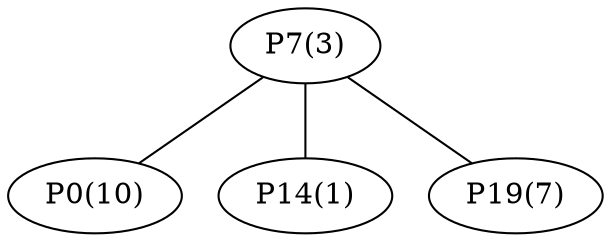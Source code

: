 graph network {
	"P7(3)";
	"P0(10)";
	"P14(1)";
	"P19(7)";
	"P7(3)" -- "P0(10)";
	"P7(3)" -- "P14(1)";
	"P7(3)" -- "P19(7)";
}